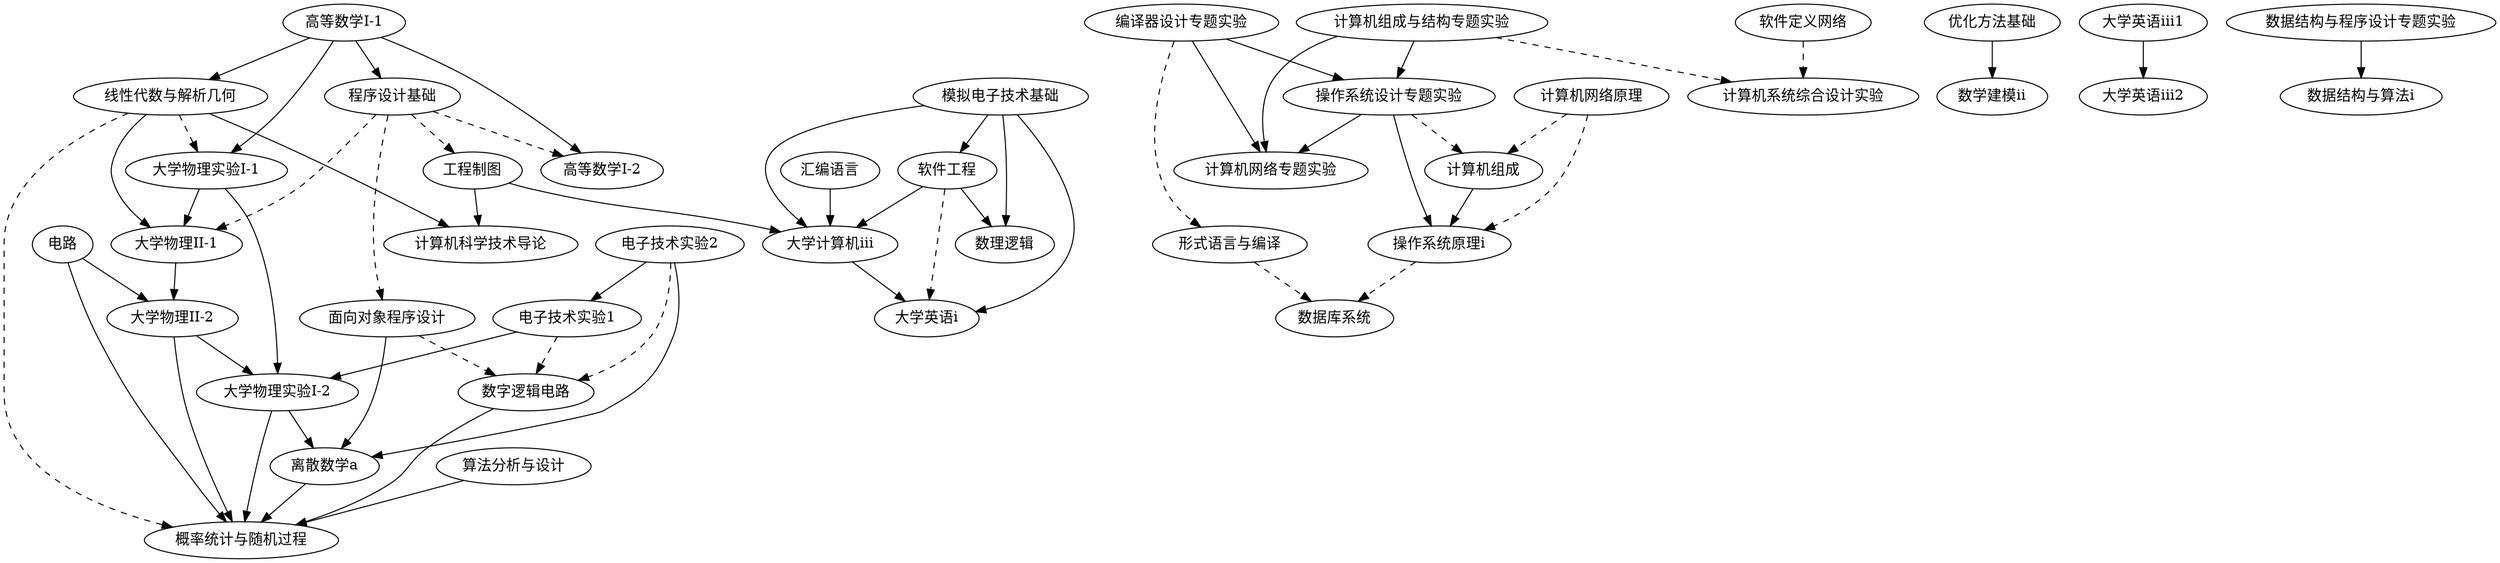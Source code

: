 strict digraph "" {
	"大学物理II-1" -> "大学物理II-2"	[style=solid];
	"大学物理II-2" -> "大学物理实验I-2"	[style=solid];
	"大学物理II-2" -> 概率统计与随机过程	[style=solid];
	"大学物理实验I-2" -> 概率统计与随机过程	[style=solid];
	"大学物理实验I-2" -> 离散数学a	[style=solid];
	大学计算机iii -> 大学英语i	[style=solid];
	程序设计基础 -> "大学物理II-1"	[style=dashed];
	程序设计基础 -> 工程制图	[style=dashed];
	程序设计基础 -> 面向对象程序设计	[style=dashed];
	程序设计基础 -> "高等数学I-2"	[style=dashed];
	工程制图 -> 大学计算机iii	[style=solid];
	工程制图 -> 计算机科学技术导论	[style=solid];
	离散数学a -> 概率统计与随机过程	[style=solid];
	"大学物理实验I-1" -> "大学物理II-1"	[style=solid];
	"大学物理实验I-1" -> "大学物理实验I-2"	[style=solid];
	电子技术实验1 -> "大学物理实验I-2"	[style=solid];
	电子技术实验1 -> 数字逻辑电路	[style=dashed];
	模拟电子技术基础 -> 大学计算机iii	[style=solid];
	模拟电子技术基础 -> 大学英语i	[style=solid];
	模拟电子技术基础 -> 数理逻辑	[style=solid];
	模拟电子技术基础 -> 软件工程	[style=solid];
	软件工程 -> 大学计算机iii	[style=solid];
	软件工程 -> 大学英语i	[style=dashed];
	软件工程 -> 数理逻辑	[style=solid];
	编译器设计专题实验 -> 操作系统设计专题实验	[style=solid];
	操作系统设计专题实验 -> 计算机网络专题实验	[style=solid];
	操作系统设计专题实验 -> 计算机组成	[style=dashed];
	操作系统设计专题实验 -> 操作系统原理i	[style=solid];
	编译器设计专题实验 -> 形式语言与编译	[style=dashed];
	编译器设计专题实验 -> 计算机网络专题实验	[style=solid];
	"高等数学I-1" -> 程序设计基础	[style=solid];
	"高等数学I-1" -> "大学物理实验I-1"	[style=solid];
	"高等数学I-1" -> 线性代数与解析几何	[style=solid];
	"高等数学I-1" -> "高等数学I-2"	[style=solid];
	线性代数与解析几何 -> "大学物理II-1"	[style=solid];
	线性代数与解析几何 -> 概率统计与随机过程	[style=dashed];
	线性代数与解析几何 -> "大学物理实验I-1"	[style=dashed];
	线性代数与解析几何 -> 计算机科学技术导论	[style=solid];
	形式语言与编译 -> 数据库系统	[style=dashed];
	电子技术实验2 -> 离散数学a	[style=solid];
	电子技术实验2 -> 电子技术实验1	[style=solid];
	电子技术实验2 -> 数字逻辑电路	[style=dashed];
	电路 -> "大学物理II-2"	[style=solid];
	电路 -> 概率统计与随机过程	[style=solid];
	计算机组成 -> 操作系统原理i	[style=solid];
	操作系统原理i -> 数据库系统	[style=dashed];
	面向对象程序设计 -> 离散数学a	[style=solid];
	面向对象程序设计 -> 数字逻辑电路	[style=dashed];
	计算机组成与结构专题实验 -> 操作系统设计专题实验	[style=solid];
	计算机组成与结构专题实验 -> 计算机网络专题实验	[style=solid];
	优化方法基础 -> 数学建模ii	[style=solid];
	汇编语言 -> 大学计算机iii	[style=solid];
	大学英语iii1 -> 大学英语iii2	[style=solid];
	数字逻辑电路 -> 概率统计与随机过程	[style=solid];
	算法分析与设计 -> 概率统计与随机过程	[style=solid];
	数据结构与程序设计专题实验 -> 数据结构与算法i	[style=solid];
	计算机组成与结构专题实验 -> 计算机系统综合设计实验	[style=dashed];
	软件定义网络 -> 计算机系统综合设计实验	[style=dashed];
	计算机网络原理 -> 计算机组成	[style=dashed];
	计算机网络原理 -> 操作系统原理i	[style=dashed];
}
